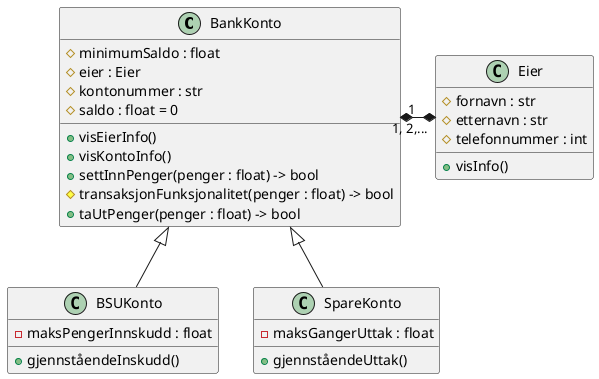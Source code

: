 @startuml Bank

class BankKonto{
    #minimumSaldo : float
    #eier : Eier
    #kontonummer : str
    #saldo : float = 0
    +visEierInfo()
    +visKontoInfo()
    +settInnPenger(penger : float) -> bool
    #transaksjonFunksjonalitet(penger : float) -> bool
    +taUtPenger(penger : float) -> bool
}
class BSUKonto{
    -maksPengerInnskudd : float
    +gjennståendeInskudd()
}
class SpareKonto{
    -maksGangerUttak : float
    +gjennståendeUttak()
}
class Eier{
    #fornavn : str
    #etternavn : str
    #telefonnummer : int
    +visInfo()
}   

SpareKonto -up-|> BankKonto
BSUKonto -up-|> BankKonto
Eier "1, 2,..." *-left-* "1" BankKonto


@enduml